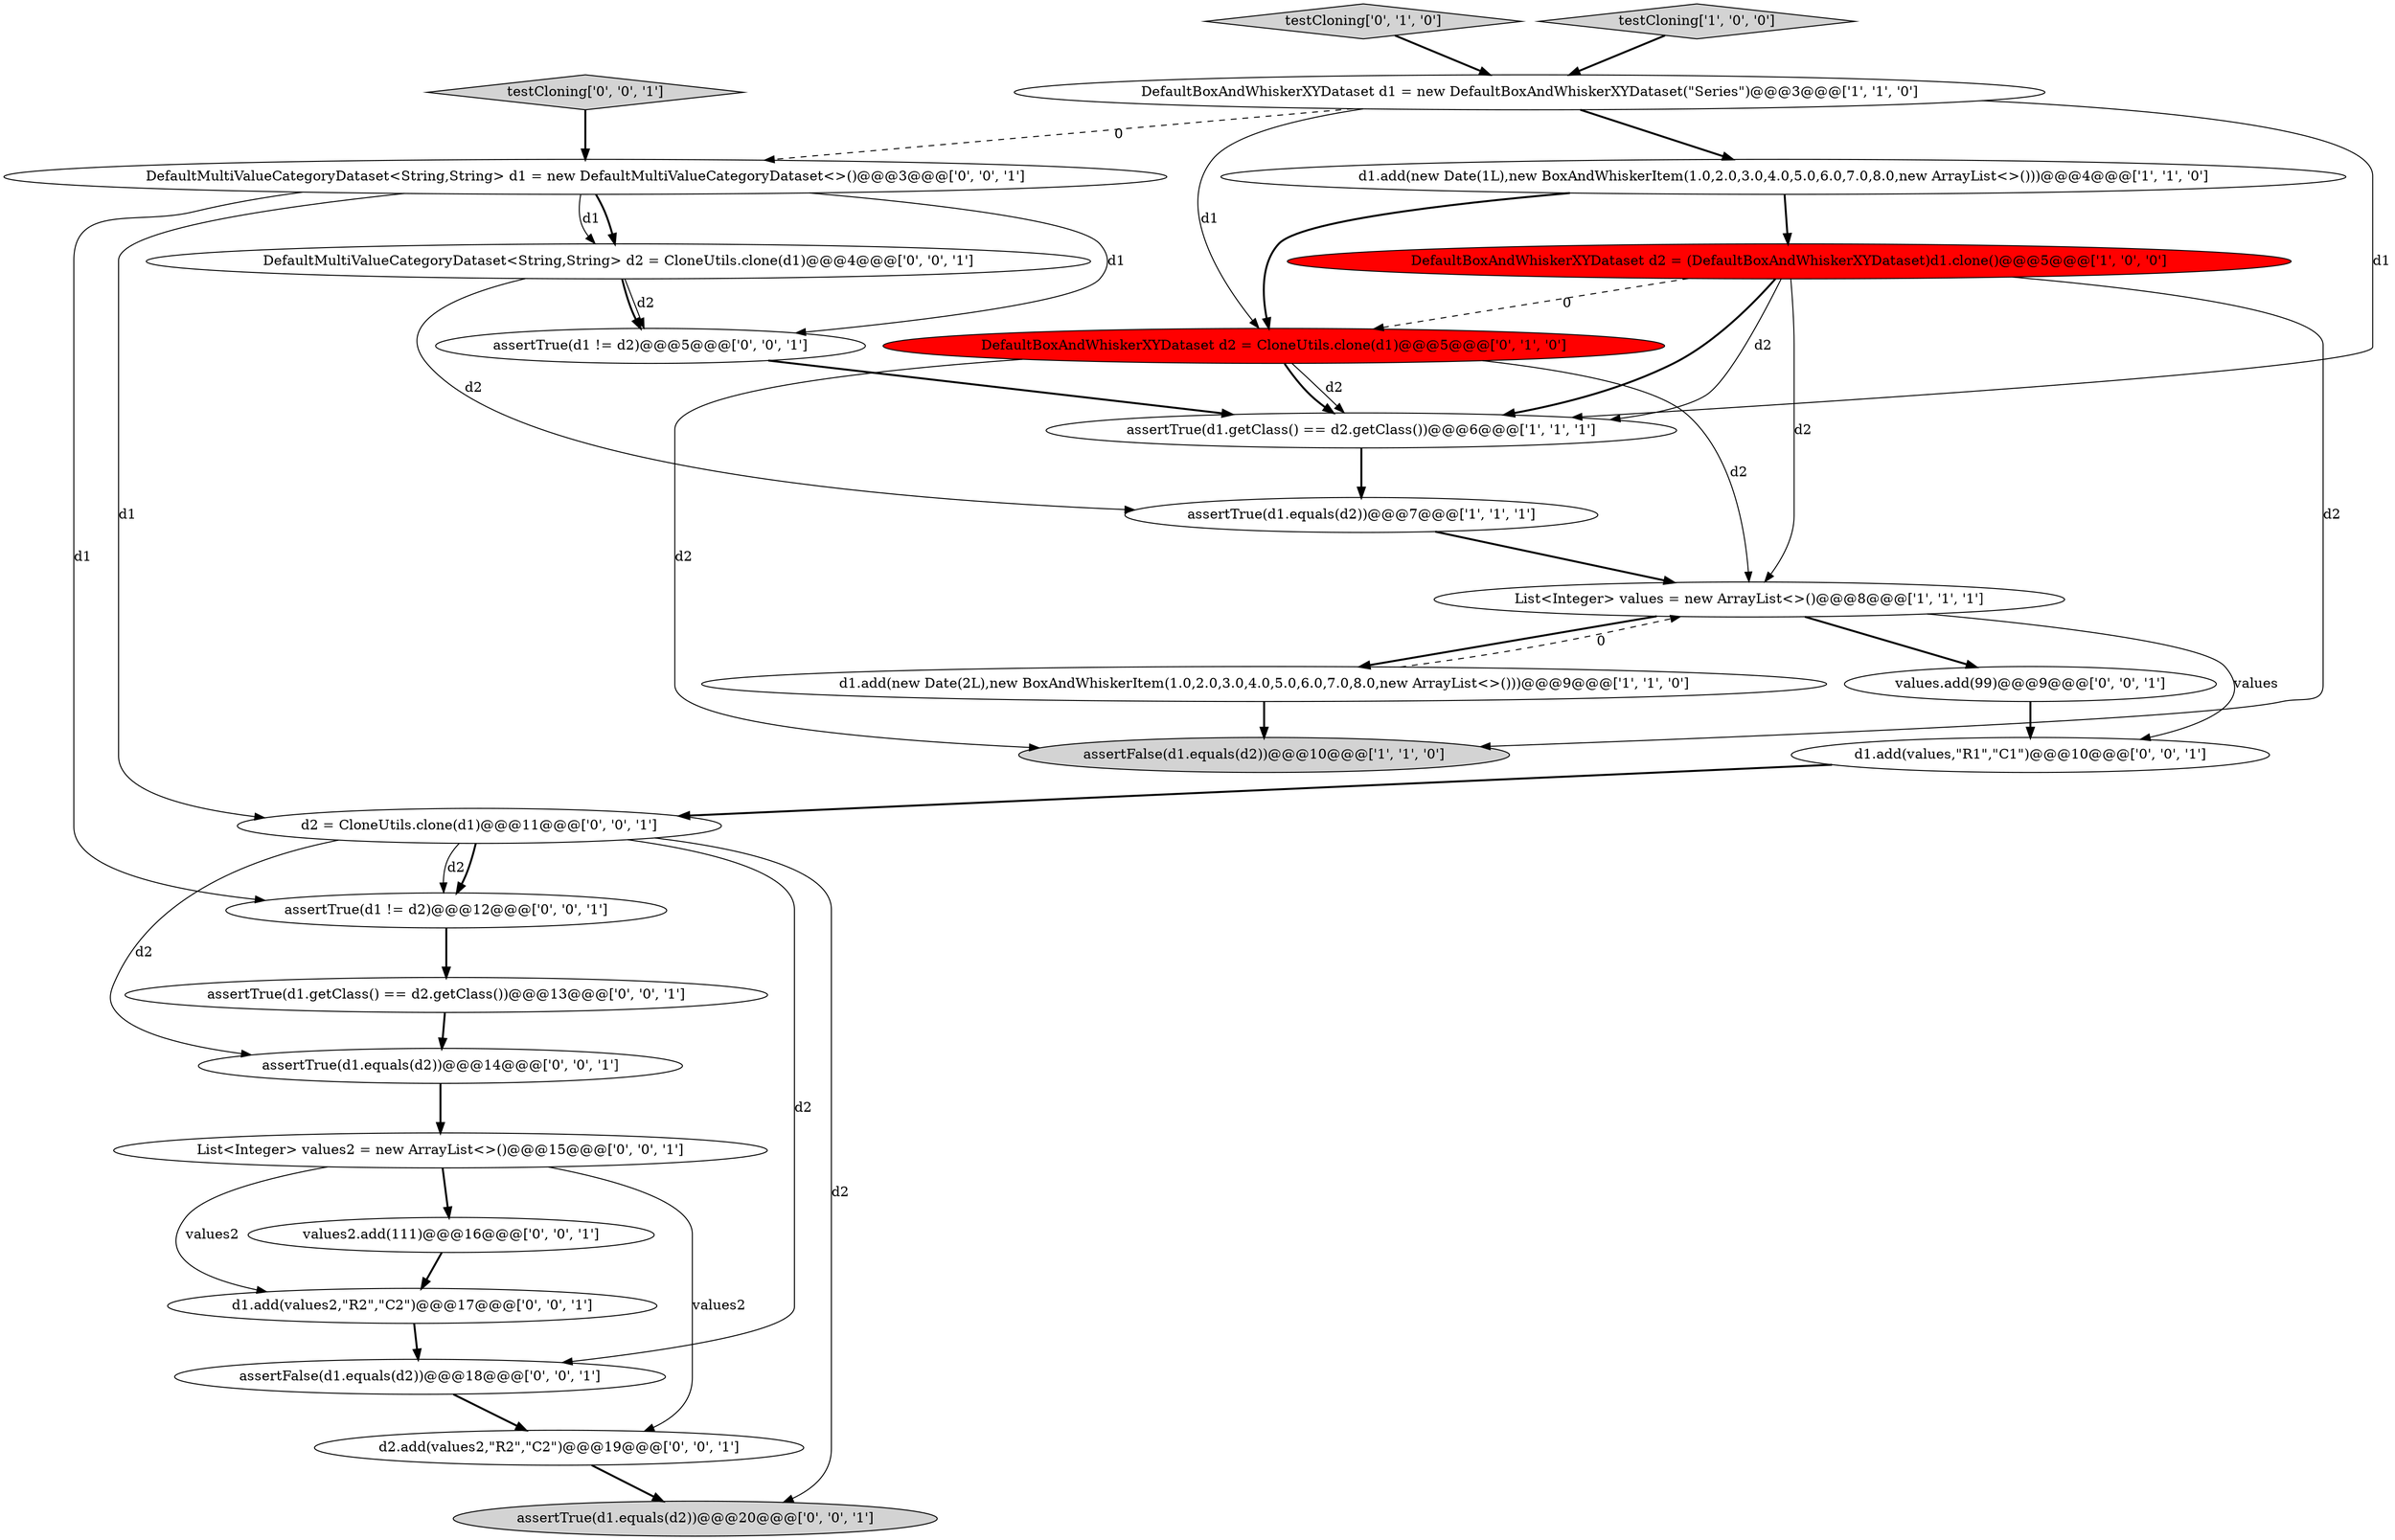 digraph {
20 [style = filled, label = "assertTrue(d1 != d2)@@@5@@@['0', '0', '1']", fillcolor = white, shape = ellipse image = "AAA0AAABBB3BBB"];
12 [style = filled, label = "d2.add(values2,\"R2\",\"C2\")@@@19@@@['0', '0', '1']", fillcolor = white, shape = ellipse image = "AAA0AAABBB3BBB"];
10 [style = filled, label = "testCloning['0', '1', '0']", fillcolor = lightgray, shape = diamond image = "AAA0AAABBB2BBB"];
15 [style = filled, label = "values.add(99)@@@9@@@['0', '0', '1']", fillcolor = white, shape = ellipse image = "AAA0AAABBB3BBB"];
24 [style = filled, label = "testCloning['0', '0', '1']", fillcolor = lightgray, shape = diamond image = "AAA0AAABBB3BBB"];
19 [style = filled, label = "values2.add(111)@@@16@@@['0', '0', '1']", fillcolor = white, shape = ellipse image = "AAA0AAABBB3BBB"];
16 [style = filled, label = "DefaultMultiValueCategoryDataset<String,String> d2 = CloneUtils.clone(d1)@@@4@@@['0', '0', '1']", fillcolor = white, shape = ellipse image = "AAA0AAABBB3BBB"];
1 [style = filled, label = "assertTrue(d1.getClass() == d2.getClass())@@@6@@@['1', '1', '1']", fillcolor = white, shape = ellipse image = "AAA0AAABBB1BBB"];
13 [style = filled, label = "d1.add(values,\"R1\",\"C1\")@@@10@@@['0', '0', '1']", fillcolor = white, shape = ellipse image = "AAA0AAABBB3BBB"];
9 [style = filled, label = "DefaultBoxAndWhiskerXYDataset d2 = CloneUtils.clone(d1)@@@5@@@['0', '1', '0']", fillcolor = red, shape = ellipse image = "AAA1AAABBB2BBB"];
0 [style = filled, label = "d1.add(new Date(1L),new BoxAndWhiskerItem(1.0,2.0,3.0,4.0,5.0,6.0,7.0,8.0,new ArrayList<>()))@@@4@@@['1', '1', '0']", fillcolor = white, shape = ellipse image = "AAA0AAABBB1BBB"];
17 [style = filled, label = "assertTrue(d1.equals(d2))@@@14@@@['0', '0', '1']", fillcolor = white, shape = ellipse image = "AAA0AAABBB3BBB"];
3 [style = filled, label = "assertFalse(d1.equals(d2))@@@10@@@['1', '1', '0']", fillcolor = lightgray, shape = ellipse image = "AAA0AAABBB1BBB"];
4 [style = filled, label = "assertTrue(d1.equals(d2))@@@7@@@['1', '1', '1']", fillcolor = white, shape = ellipse image = "AAA0AAABBB1BBB"];
8 [style = filled, label = "d1.add(new Date(2L),new BoxAndWhiskerItem(1.0,2.0,3.0,4.0,5.0,6.0,7.0,8.0,new ArrayList<>()))@@@9@@@['1', '1', '0']", fillcolor = white, shape = ellipse image = "AAA0AAABBB1BBB"];
25 [style = filled, label = "assertTrue(d1.getClass() == d2.getClass())@@@13@@@['0', '0', '1']", fillcolor = white, shape = ellipse image = "AAA0AAABBB3BBB"];
26 [style = filled, label = "assertFalse(d1.equals(d2))@@@18@@@['0', '0', '1']", fillcolor = white, shape = ellipse image = "AAA0AAABBB3BBB"];
6 [style = filled, label = "DefaultBoxAndWhiskerXYDataset d2 = (DefaultBoxAndWhiskerXYDataset)d1.clone()@@@5@@@['1', '0', '0']", fillcolor = red, shape = ellipse image = "AAA1AAABBB1BBB"];
23 [style = filled, label = "d1.add(values2,\"R2\",\"C2\")@@@17@@@['0', '0', '1']", fillcolor = white, shape = ellipse image = "AAA0AAABBB3BBB"];
21 [style = filled, label = "d2 = CloneUtils.clone(d1)@@@11@@@['0', '0', '1']", fillcolor = white, shape = ellipse image = "AAA0AAABBB3BBB"];
7 [style = filled, label = "List<Integer> values = new ArrayList<>()@@@8@@@['1', '1', '1']", fillcolor = white, shape = ellipse image = "AAA0AAABBB1BBB"];
5 [style = filled, label = "testCloning['1', '0', '0']", fillcolor = lightgray, shape = diamond image = "AAA0AAABBB1BBB"];
18 [style = filled, label = "List<Integer> values2 = new ArrayList<>()@@@15@@@['0', '0', '1']", fillcolor = white, shape = ellipse image = "AAA0AAABBB3BBB"];
22 [style = filled, label = "DefaultMultiValueCategoryDataset<String,String> d1 = new DefaultMultiValueCategoryDataset<>()@@@3@@@['0', '0', '1']", fillcolor = white, shape = ellipse image = "AAA0AAABBB3BBB"];
11 [style = filled, label = "assertTrue(d1.equals(d2))@@@20@@@['0', '0', '1']", fillcolor = lightgray, shape = ellipse image = "AAA0AAABBB3BBB"];
2 [style = filled, label = "DefaultBoxAndWhiskerXYDataset d1 = new DefaultBoxAndWhiskerXYDataset(\"Series\")@@@3@@@['1', '1', '0']", fillcolor = white, shape = ellipse image = "AAA0AAABBB1BBB"];
14 [style = filled, label = "assertTrue(d1 != d2)@@@12@@@['0', '0', '1']", fillcolor = white, shape = ellipse image = "AAA0AAABBB3BBB"];
21->17 [style = solid, label="d2"];
1->4 [style = bold, label=""];
0->9 [style = bold, label=""];
15->13 [style = bold, label=""];
14->25 [style = bold, label=""];
16->20 [style = solid, label="d2"];
9->7 [style = solid, label="d2"];
22->20 [style = solid, label="d1"];
0->6 [style = bold, label=""];
22->16 [style = bold, label=""];
8->3 [style = bold, label=""];
12->11 [style = bold, label=""];
6->9 [style = dashed, label="0"];
18->19 [style = bold, label=""];
23->26 [style = bold, label=""];
21->11 [style = solid, label="d2"];
6->3 [style = solid, label="d2"];
6->1 [style = solid, label="d2"];
16->4 [style = solid, label="d2"];
18->12 [style = solid, label="values2"];
22->16 [style = solid, label="d1"];
20->1 [style = bold, label=""];
2->9 [style = solid, label="d1"];
9->1 [style = solid, label="d2"];
9->3 [style = solid, label="d2"];
7->8 [style = bold, label=""];
24->22 [style = bold, label=""];
7->13 [style = solid, label="values"];
25->17 [style = bold, label=""];
4->7 [style = bold, label=""];
21->26 [style = solid, label="d2"];
6->1 [style = bold, label=""];
5->2 [style = bold, label=""];
26->12 [style = bold, label=""];
2->0 [style = bold, label=""];
2->1 [style = solid, label="d1"];
19->23 [style = bold, label=""];
8->7 [style = dashed, label="0"];
7->15 [style = bold, label=""];
10->2 [style = bold, label=""];
21->14 [style = solid, label="d2"];
6->7 [style = solid, label="d2"];
18->23 [style = solid, label="values2"];
9->1 [style = bold, label=""];
22->21 [style = solid, label="d1"];
13->21 [style = bold, label=""];
16->20 [style = bold, label=""];
22->14 [style = solid, label="d1"];
2->22 [style = dashed, label="0"];
17->18 [style = bold, label=""];
21->14 [style = bold, label=""];
}
